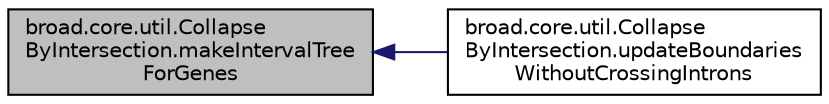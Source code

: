 digraph "broad.core.util.CollapseByIntersection.makeIntervalTreeForGenes"
{
  edge [fontname="Helvetica",fontsize="10",labelfontname="Helvetica",labelfontsize="10"];
  node [fontname="Helvetica",fontsize="10",shape=record];
  rankdir="LR";
  Node1 [label="broad.core.util.Collapse\lByIntersection.makeIntervalTree\lForGenes",height=0.2,width=0.4,color="black", fillcolor="grey75", style="filled" fontcolor="black"];
  Node1 -> Node2 [dir="back",color="midnightblue",fontsize="10",style="solid",fontname="Helvetica"];
  Node2 [label="broad.core.util.Collapse\lByIntersection.updateBoundaries\lWithoutCrossingIntrons",height=0.2,width=0.4,color="black", fillcolor="white", style="filled",URL="$classbroad_1_1core_1_1util_1_1_collapse_by_intersection.html#abc3ad0938d457af44e6f4512896b1030"];
}
